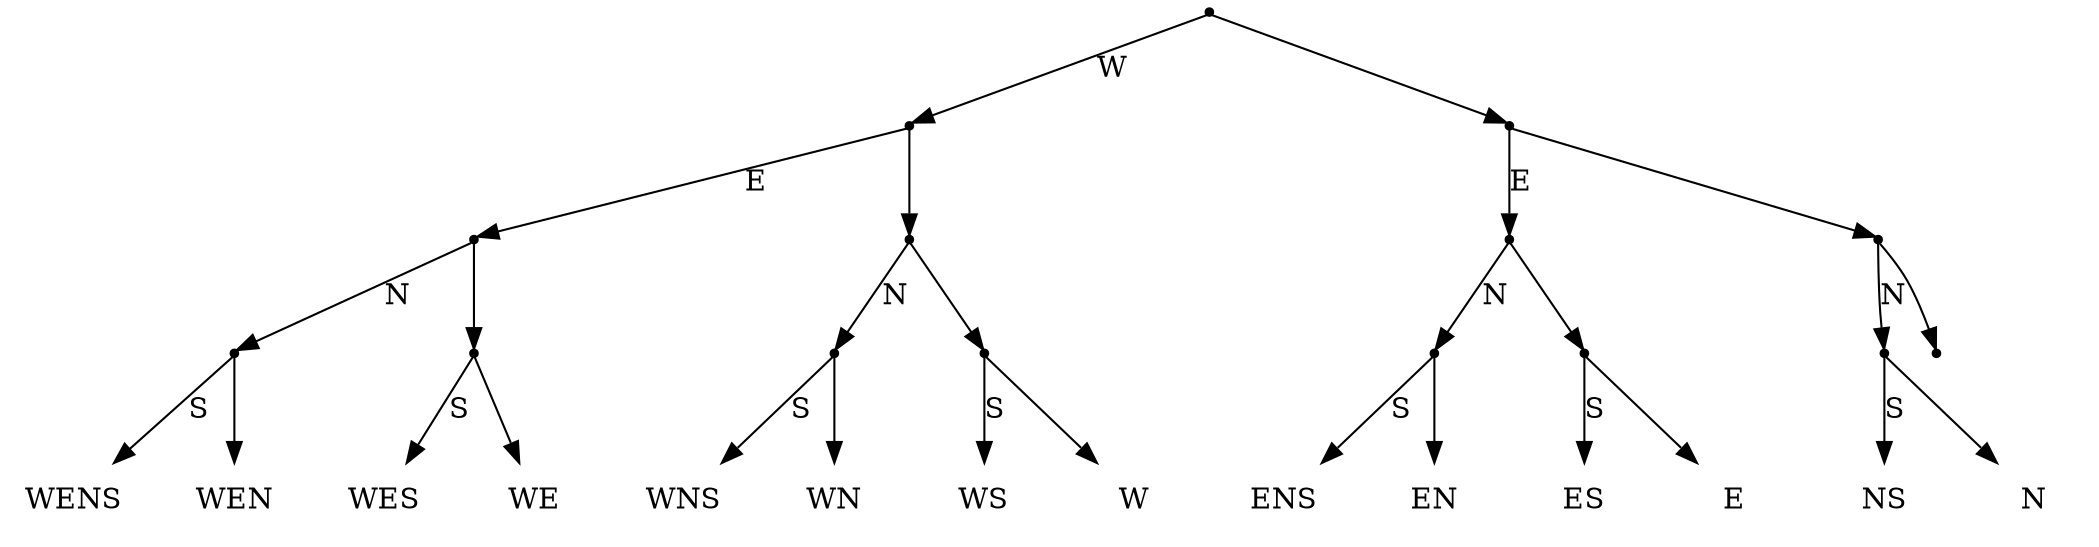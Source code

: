 digraph equiprobable {

selector11[shape=point,label=""];

selector21[shape=point,label=""];
selector22[shape=point,label=""];

selector31[shape=point,label=""];
selector32[shape=point,label=""];
selector33[shape=point,label=""];
selector34[shape=point,label=""];

selector41[shape=point,label=""];
selector42[shape=point,label=""];
selector43[shape=point,label=""];
selector44[shape=point,label=""];
selector45[shape=point,label=""];
selector46[shape=point,label=""];
selector47[shape=point,label=""];
S[shape=point,label="S"];

WENS[shape=none,label="WENS"];
WEN[shape=none,label="WEN"];
WES[shape=none,label="WES"];
WE[shape=none,label="WE"];
WNS[shape=none,label="WNS"];
WN[shape=none,label="WN"];
WS[shape=none,label="WS"];
W[shape=none,label="W"];
ENS[shape=none,label="ENS"];
EN[shape=none,label="EN"];
ES[shape=none,label="ES"];
E[shape=none,label="E"];
NS[shape=none,label="NS"];
N[shape=none,label="N"];

selector11 -> selector21 [label="W"];
selector11 -> selector22;


selector21 -> selector31 [label="E"];
selector21 -> selector32;

selector22 -> selector33 [label="E"];
selector22 -> selector34;


selector31 -> selector41 [label="N"];
selector31 -> selector42;

selector32 -> selector43 [label="N"];
selector32 -> selector44;

selector33 -> selector45 [label="N"];
selector33 -> selector46;

selector34 -> selector47 [label="N"];
selector34 -> S;


selector41 -> WENS [label="S"];
selector41 -> WEN;

selector42 -> WES [label="S"];
selector42 -> WE;

selector43 -> WNS [label="S"];
selector43 -> WN;

selector44 -> WS [label="S"];
selector44 -> W;

selector45 -> ENS [label="S"];
selector45 -> EN;

selector46 -> ES [label="S"];
selector46 -> E;

selector47 -> NS [label="S"];
selector47 -> N;

}
